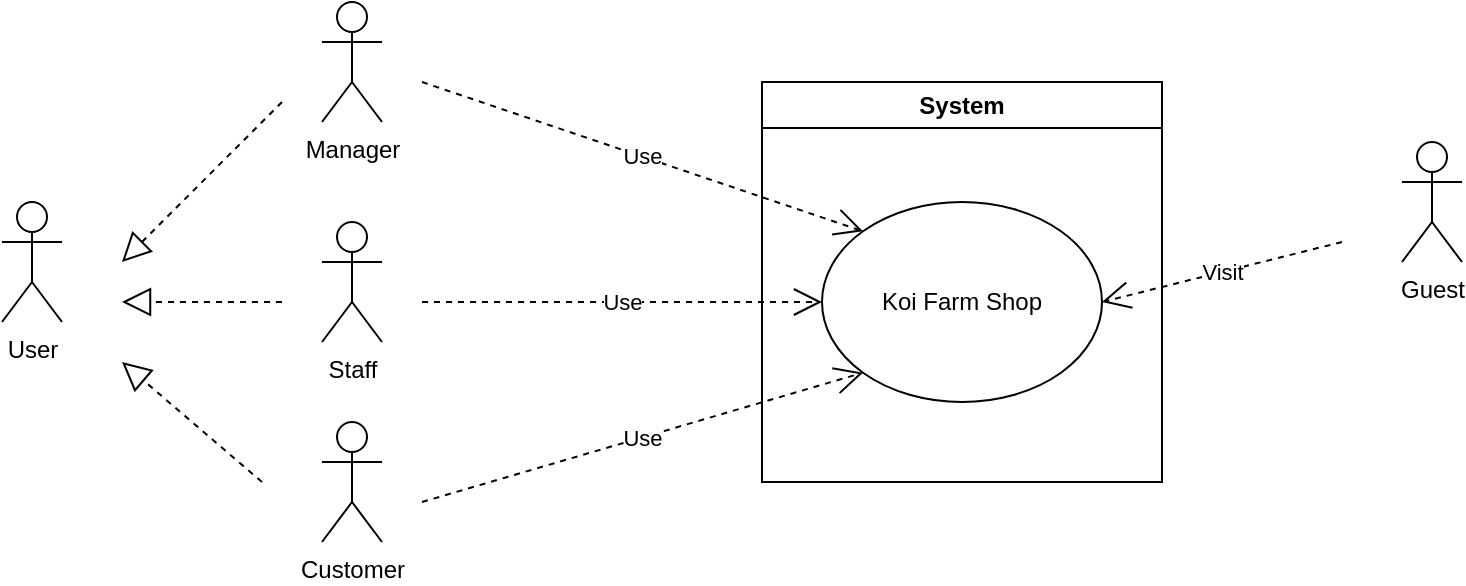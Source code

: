 <mxfile version="24.8.3">
  <diagram name="Page-1" id="nh4bvLZ32-Gvpxp9SqID">
    <mxGraphModel dx="1034" dy="412" grid="1" gridSize="10" guides="1" tooltips="1" connect="1" arrows="1" fold="1" page="1" pageScale="1" pageWidth="850" pageHeight="1100" math="0" shadow="0">
      <root>
        <mxCell id="0" />
        <mxCell id="1" parent="0" />
        <mxCell id="zwZTaDb9qRZG2n0LbRQj-1" value="System" style="swimlane;whiteSpace=wrap;html=1;" vertex="1" parent="1">
          <mxGeometry x="450" y="130" width="200" height="200" as="geometry" />
        </mxCell>
        <mxCell id="zwZTaDb9qRZG2n0LbRQj-8" value="Koi Farm Shop" style="ellipse;whiteSpace=wrap;html=1;" vertex="1" parent="zwZTaDb9qRZG2n0LbRQj-1">
          <mxGeometry x="30" y="60" width="140" height="100" as="geometry" />
        </mxCell>
        <mxCell id="zwZTaDb9qRZG2n0LbRQj-2" value="Guest" style="shape=umlActor;verticalLabelPosition=bottom;verticalAlign=top;html=1;outlineConnect=0;" vertex="1" parent="1">
          <mxGeometry x="770" y="160" width="30" height="60" as="geometry" />
        </mxCell>
        <mxCell id="zwZTaDb9qRZG2n0LbRQj-3" value="Manager" style="shape=umlActor;verticalLabelPosition=bottom;verticalAlign=top;html=1;outlineConnect=0;" vertex="1" parent="1">
          <mxGeometry x="230" y="90" width="30" height="60" as="geometry" />
        </mxCell>
        <mxCell id="zwZTaDb9qRZG2n0LbRQj-4" value="Staff" style="shape=umlActor;verticalLabelPosition=bottom;verticalAlign=top;html=1;outlineConnect=0;" vertex="1" parent="1">
          <mxGeometry x="230" y="200" width="30" height="60" as="geometry" />
        </mxCell>
        <mxCell id="zwZTaDb9qRZG2n0LbRQj-5" value="Customer" style="shape=umlActor;verticalLabelPosition=bottom;verticalAlign=top;html=1;outlineConnect=0;" vertex="1" parent="1">
          <mxGeometry x="230" y="300" width="30" height="60" as="geometry" />
        </mxCell>
        <mxCell id="zwZTaDb9qRZG2n0LbRQj-9" value="Use" style="endArrow=open;endSize=12;dashed=1;html=1;rounded=0;entryX=0;entryY=0;entryDx=0;entryDy=0;" edge="1" parent="1" target="zwZTaDb9qRZG2n0LbRQj-8">
          <mxGeometry width="160" relative="1" as="geometry">
            <mxPoint x="280" y="130" as="sourcePoint" />
            <mxPoint x="500" y="220" as="targetPoint" />
          </mxGeometry>
        </mxCell>
        <mxCell id="zwZTaDb9qRZG2n0LbRQj-10" value="Use" style="endArrow=open;endSize=12;dashed=1;html=1;rounded=0;entryX=0;entryY=0.5;entryDx=0;entryDy=0;" edge="1" parent="1" target="zwZTaDb9qRZG2n0LbRQj-8">
          <mxGeometry width="160" relative="1" as="geometry">
            <mxPoint x="280" y="240" as="sourcePoint" />
            <mxPoint x="500" y="220" as="targetPoint" />
          </mxGeometry>
        </mxCell>
        <mxCell id="zwZTaDb9qRZG2n0LbRQj-11" value="Use" style="endArrow=open;endSize=12;dashed=1;html=1;rounded=0;entryX=0;entryY=1;entryDx=0;entryDy=0;" edge="1" parent="1" target="zwZTaDb9qRZG2n0LbRQj-8">
          <mxGeometry width="160" relative="1" as="geometry">
            <mxPoint x="280" y="340" as="sourcePoint" />
            <mxPoint x="500" y="220" as="targetPoint" />
          </mxGeometry>
        </mxCell>
        <mxCell id="zwZTaDb9qRZG2n0LbRQj-12" value="Visit" style="endArrow=open;endSize=12;dashed=1;html=1;rounded=0;entryX=1;entryY=0.5;entryDx=0;entryDy=0;" edge="1" parent="1" target="zwZTaDb9qRZG2n0LbRQj-8">
          <mxGeometry width="160" relative="1" as="geometry">
            <mxPoint x="740" y="210" as="sourcePoint" />
            <mxPoint x="500" y="220" as="targetPoint" />
          </mxGeometry>
        </mxCell>
        <mxCell id="zwZTaDb9qRZG2n0LbRQj-13" value="User" style="shape=umlActor;verticalLabelPosition=bottom;verticalAlign=top;html=1;" vertex="1" parent="1">
          <mxGeometry x="70" y="190" width="30" height="60" as="geometry" />
        </mxCell>
        <mxCell id="zwZTaDb9qRZG2n0LbRQj-14" value="" style="endArrow=block;dashed=1;endFill=0;endSize=12;html=1;rounded=0;" edge="1" parent="1">
          <mxGeometry width="160" relative="1" as="geometry">
            <mxPoint x="210" y="240" as="sourcePoint" />
            <mxPoint x="130" y="240" as="targetPoint" />
          </mxGeometry>
        </mxCell>
        <mxCell id="zwZTaDb9qRZG2n0LbRQj-17" value="" style="endArrow=block;dashed=1;endFill=0;endSize=12;html=1;rounded=0;" edge="1" parent="1">
          <mxGeometry width="160" relative="1" as="geometry">
            <mxPoint x="210" y="140" as="sourcePoint" />
            <mxPoint x="130" y="220" as="targetPoint" />
          </mxGeometry>
        </mxCell>
        <mxCell id="zwZTaDb9qRZG2n0LbRQj-19" value="" style="endArrow=block;dashed=1;endFill=0;endSize=12;html=1;rounded=0;" edge="1" parent="1">
          <mxGeometry width="160" relative="1" as="geometry">
            <mxPoint x="200" y="330" as="sourcePoint" />
            <mxPoint x="130" y="270" as="targetPoint" />
          </mxGeometry>
        </mxCell>
      </root>
    </mxGraphModel>
  </diagram>
</mxfile>
